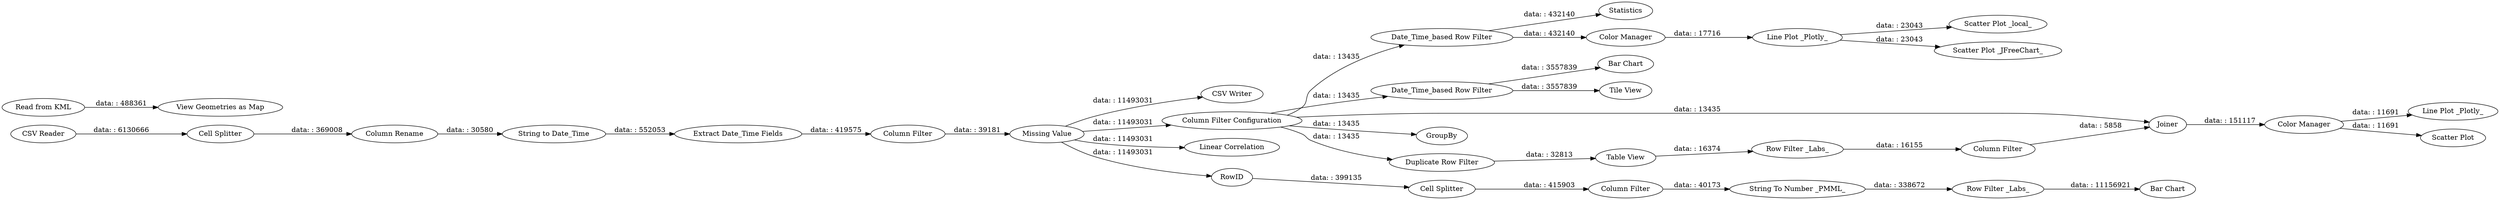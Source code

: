 digraph {
	"4569178346993935165_35" [label="Date_Time_based Row Filter"]
	"4569178346993935165_58" [label=Statistics]
	"4569178346993935165_63" [label="Bar Chart"]
	"4569178346993935165_69" [label="Extract Date_Time Fields"]
	"4569178346993935165_56" [label="Scatter Plot _local_"]
	"4569178346993935165_44" [label="Color Manager"]
	"4569178346993935165_64" [label="Date_Time_based Row Filter"]
	"4569178346993935165_33" [label="Missing Value"]
	"4569178346993935165_73" [label="Tile View"]
	"4569178346993935165_94" [label="Column Filter"]
	"4569178346993935165_98" [label="Line Plot _Plotly_"]
	"4569178346993935165_29" [label="CSV Writer"]
	"4569178346993935165_42" [label="Cell Splitter"]
	"4569178346993935165_83" [label="Bar Chart"]
	"4569178346993935165_52" [label="Column Filter Configuration"]
	"4569178346993935165_96" [label=Joiner]
	"4569178346993935165_74" [label="Read from KML"]
	"4569178346993935165_92" [label="Table View"]
	"4569178346993935165_32" [label="Column Filter"]
	"4569178346993935165_87" [label="Cell Splitter"]
	"4569178346993935165_80" [label="Scatter Plot _JFreeChart_"]
	"4569178346993935165_90" [label="Row Filter _Labs_"]
	"4569178346993935165_101" [label="Linear Correlation"]
	"4569178346993935165_45" [label="String to Date_Time"]
	"4569178346993935165_40" [label="Line Plot _Plotly_"]
	"4569178346993935165_67" [label="View Geometries as Map"]
	"4569178346993935165_3" [label="CSV Reader"]
	"4569178346993935165_93" [label="Row Filter _Labs_"]
	"4569178346993935165_61" [label=GroupBy]
	"4569178346993935165_91" [label="Duplicate Row Filter"]
	"4569178346993935165_99" [label="Color Manager"]
	"4569178346993935165_89" [label="String To Number _PMML_"]
	"4569178346993935165_88" [label="Column Filter"]
	"4569178346993935165_100" [label="Scatter Plot"]
	"4569178346993935165_84" [label=RowID]
	"4569178346993935165_43" [label="Column Rename"]
	"4569178346993935165_89" -> "4569178346993935165_90" [label="data: : 338672"]
	"4569178346993935165_69" -> "4569178346993935165_32" [label="data: : 419575"]
	"4569178346993935165_33" -> "4569178346993935165_29" [label="data: : 11493031"]
	"4569178346993935165_52" -> "4569178346993935165_61" [label="data: : 13435"]
	"4569178346993935165_33" -> "4569178346993935165_101" [label="data: : 11493031"]
	"4569178346993935165_94" -> "4569178346993935165_96" [label="data: : 5858"]
	"4569178346993935165_35" -> "4569178346993935165_58" [label="data: : 432140"]
	"4569178346993935165_87" -> "4569178346993935165_88" [label="data: : 415903"]
	"4569178346993935165_96" -> "4569178346993935165_99" [label="data: : 151117"]
	"4569178346993935165_52" -> "4569178346993935165_64" [label="data: : 13435"]
	"4569178346993935165_93" -> "4569178346993935165_94" [label="data: : 16155"]
	"4569178346993935165_32" -> "4569178346993935165_33" [label="data: : 39181"]
	"4569178346993935165_40" -> "4569178346993935165_56" [label="data: : 23043"]
	"4569178346993935165_99" -> "4569178346993935165_98" [label="data: : 11691"]
	"4569178346993935165_90" -> "4569178346993935165_83" [label="data: : 11156921"]
	"4569178346993935165_52" -> "4569178346993935165_35" [label="data: : 13435"]
	"4569178346993935165_88" -> "4569178346993935165_89" [label="data: : 40173"]
	"4569178346993935165_74" -> "4569178346993935165_67" [label="data: : 488361"]
	"4569178346993935165_33" -> "4569178346993935165_52" [label="data: : 11493031"]
	"4569178346993935165_99" -> "4569178346993935165_100" [label="data: : 11691"]
	"4569178346993935165_35" -> "4569178346993935165_44" [label="data: : 432140"]
	"4569178346993935165_40" -> "4569178346993935165_80" [label="data: : 23043"]
	"4569178346993935165_92" -> "4569178346993935165_93" [label="data: : 16374"]
	"4569178346993935165_52" -> "4569178346993935165_91" [label="data: : 13435"]
	"4569178346993935165_64" -> "4569178346993935165_73" [label="data: : 3557839"]
	"4569178346993935165_91" -> "4569178346993935165_92" [label="data: : 32813"]
	"4569178346993935165_43" -> "4569178346993935165_45" [label="data: : 30580"]
	"4569178346993935165_33" -> "4569178346993935165_84" [label="data: : 11493031"]
	"4569178346993935165_44" -> "4569178346993935165_40" [label="data: : 17716"]
	"4569178346993935165_64" -> "4569178346993935165_63" [label="data: : 3557839"]
	"4569178346993935165_42" -> "4569178346993935165_43" [label="data: : 369008"]
	"4569178346993935165_52" -> "4569178346993935165_96" [label="data: : 13435"]
	"4569178346993935165_45" -> "4569178346993935165_69" [label="data: : 552053"]
	"4569178346993935165_84" -> "4569178346993935165_87" [label="data: : 399135"]
	"4569178346993935165_3" -> "4569178346993935165_42" [label="data: : 6130666"]
	rankdir=LR
}
